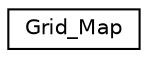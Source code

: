digraph "Graphical Class Hierarchy"
{
 // LATEX_PDF_SIZE
  edge [fontname="Helvetica",fontsize="10",labelfontname="Helvetica",labelfontsize="10"];
  node [fontname="Helvetica",fontsize="10",shape=record];
  rankdir="LR";
  Node0 [label="Grid_Map",height=0.2,width=0.4,color="black", fillcolor="white", style="filled",URL="$structGrid__Map.html",tooltip=" "];
}
